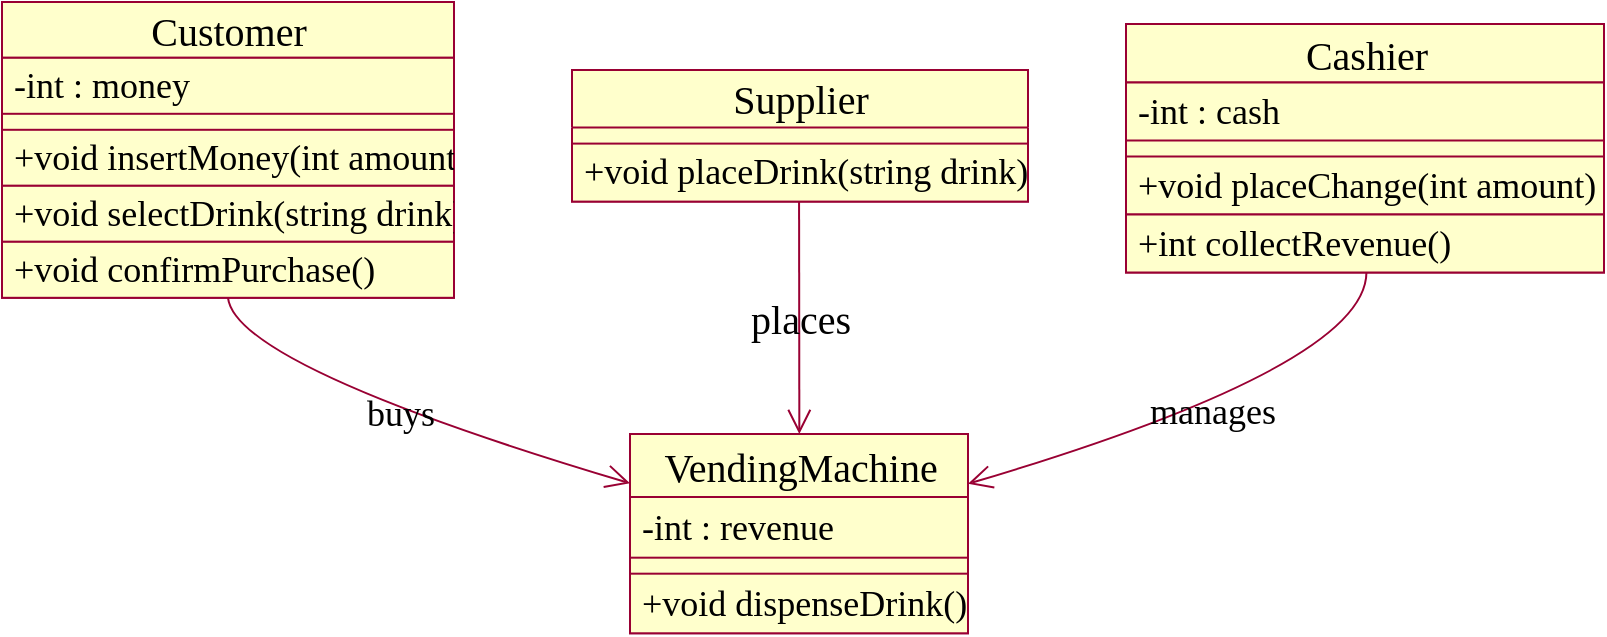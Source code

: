 <mxfile version="24.2.0" type="github">
  <diagram name="第 1 页" id="VYdLFaJAP4kFVj9BPcVq">
    <mxGraphModel dx="655" dy="436" grid="0" gridSize="10" guides="1" tooltips="1" connect="1" arrows="1" fold="1" page="0" pageScale="1" pageWidth="827" pageHeight="1169" background="none" math="0" shadow="0">
      <root>
        <mxCell id="0" />
        <mxCell id="1" parent="0" />
        <mxCell id="P23xTzHWZnVeG8Gc9Mip-91" value="Customer" style="swimlane;fontStyle=0;align=center;verticalAlign=middle;childLayout=stackLayout;horizontal=1;startSize=27.9;horizontalStack=0;resizeParent=1;resizeParentMax=0;resizeLast=0;collapsible=0;marginBottom=0;strokeColor=#990033;fillColor=#FFFFCC;swimlaneFillColor=#FFFFCC;textShadow=0;fontFamily=文泉驿点阵宋体16px;fontColor=default;fontSize=20;spacingRight=0;labelBorderColor=none;labelBackgroundColor=none;html=1;" parent="1" vertex="1">
          <mxGeometry x="21" y="171" width="226" height="147.9" as="geometry" />
        </mxCell>
        <mxCell id="P23xTzHWZnVeG8Gc9Mip-92" value="-int : money" style="text;strokeColor=#990033;fillColor=#FFFFCC;align=left;verticalAlign=middle;spacingLeft=4;spacingRight=0;overflow=hidden;rotatable=0;points=[[0,0.5],[1,0.5]];portConstraint=eastwest;textShadow=0;fontFamily=文泉驿点阵宋体16px;labelBorderColor=none;labelBackgroundColor=none;html=1;fontSize=18;" parent="P23xTzHWZnVeG8Gc9Mip-91" vertex="1">
          <mxGeometry y="27.9" width="226" height="28" as="geometry" />
        </mxCell>
        <mxCell id="P23xTzHWZnVeG8Gc9Mip-93" value="" style="line;strokeWidth=1;fillColor=#FFFFCC;align=left;verticalAlign=middle;spacingTop=-1;spacingLeft=3;spacingRight=0;rotatable=0;labelPosition=right;points=[];portConstraint=eastwest;strokeColor=none;textShadow=0;fontFamily=文泉驿点阵宋体16px;labelBorderColor=none;labelBackgroundColor=none;html=1;fontSize=18;" parent="P23xTzHWZnVeG8Gc9Mip-91" vertex="1">
          <mxGeometry y="55.9" width="226" height="8" as="geometry" />
        </mxCell>
        <mxCell id="P23xTzHWZnVeG8Gc9Mip-94" value="+void insertMoney(int amount)" style="text;strokeColor=#990033;fillColor=#FFFFCC;align=left;verticalAlign=middle;spacingLeft=4;spacingRight=0;overflow=hidden;rotatable=0;points=[[0,0.5],[1,0.5]];portConstraint=eastwest;swimlaneFillColor=#FFFFCC;textShadow=0;fontFamily=文泉驿点阵宋体16px;labelBorderColor=none;labelBackgroundColor=none;html=1;fontSize=18;" parent="P23xTzHWZnVeG8Gc9Mip-91" vertex="1">
          <mxGeometry y="63.9" width="226" height="28" as="geometry" />
        </mxCell>
        <mxCell id="P23xTzHWZnVeG8Gc9Mip-95" value="+void selectDrink(string drink)" style="text;strokeColor=#990033;fillColor=#FFFFCC;align=left;verticalAlign=middle;spacingLeft=4;spacingRight=0;overflow=hidden;rotatable=0;points=[[0,0.5],[1,0.5]];portConstraint=eastwest;swimlaneFillColor=#FFFFCC;textShadow=0;fontFamily=文泉驿点阵宋体16px;labelBorderColor=none;labelBackgroundColor=none;html=1;fontSize=18;" parent="P23xTzHWZnVeG8Gc9Mip-91" vertex="1">
          <mxGeometry y="91.9" width="226" height="28" as="geometry" />
        </mxCell>
        <mxCell id="P23xTzHWZnVeG8Gc9Mip-96" value="+void confirmPurchase()" style="text;strokeColor=#990033;fillColor=#FFFFCC;align=left;verticalAlign=middle;spacingLeft=4;spacingRight=0;overflow=hidden;rotatable=0;points=[[0,0.5],[1,0.5]];portConstraint=eastwest;swimlaneFillColor=#FFFFCC;textShadow=0;fontFamily=文泉驿点阵宋体16px;labelBorderColor=none;labelBackgroundColor=none;html=1;fontSize=18;" parent="P23xTzHWZnVeG8Gc9Mip-91" vertex="1">
          <mxGeometry y="119.9" width="226" height="28" as="geometry" />
        </mxCell>
        <mxCell id="P23xTzHWZnVeG8Gc9Mip-97" value="Supplier" style="swimlane;fontStyle=0;align=center;verticalAlign=middle;childLayout=stackLayout;horizontal=1;startSize=28.8;horizontalStack=0;resizeParent=1;resizeParentMax=0;resizeLast=0;collapsible=0;marginBottom=0;strokeColor=#990033;fillColor=#FFFFCC;swimlaneFillColor=#FFFFCC;textShadow=0;fontFamily=文泉驿点阵宋体16px;fontSize=20;spacingRight=0;labelBorderColor=none;labelBackgroundColor=none;html=1;" parent="1" vertex="1">
          <mxGeometry x="306" y="205" width="228" height="65.8" as="geometry" />
        </mxCell>
        <mxCell id="P23xTzHWZnVeG8Gc9Mip-98" value="" style="line;strokeWidth=1;fillColor=#FFFFCC;align=left;verticalAlign=middle;spacingTop=-1;spacingLeft=3;spacingRight=0;rotatable=0;labelPosition=right;points=[];portConstraint=eastwest;strokeColor=none;swimlaneFillColor=#FFFFCC;textShadow=0;fontFamily=文泉驿点阵宋体16px;labelBorderColor=none;labelBackgroundColor=none;html=1;fontSize=18;" parent="P23xTzHWZnVeG8Gc9Mip-97" vertex="1">
          <mxGeometry y="28.8" width="228" height="8" as="geometry" />
        </mxCell>
        <mxCell id="P23xTzHWZnVeG8Gc9Mip-99" value="+void placeDrink(string drink)" style="text;strokeColor=#990033;fillColor=#FFFFCC;align=left;verticalAlign=middle;spacingLeft=4;spacingRight=0;overflow=hidden;rotatable=0;points=[[0,0.5],[1,0.5]];portConstraint=eastwest;swimlaneFillColor=#FFFFCC;textShadow=0;fontFamily=文泉驿点阵宋体16px;labelBorderColor=none;labelBackgroundColor=none;html=1;fontSize=18;" parent="P23xTzHWZnVeG8Gc9Mip-97" vertex="1">
          <mxGeometry y="36.8" width="228" height="29" as="geometry" />
        </mxCell>
        <mxCell id="P23xTzHWZnVeG8Gc9Mip-112" value="" style="edgeStyle=orthogonalEdgeStyle;rounded=0;orthogonalLoop=1;jettySize=auto;exitX=1;exitY=0.5;exitDx=0;exitDy=0;entryX=1.001;entryY=0.544;entryDx=0;entryDy=0;entryPerimeter=0;spacingRight=0;labelBorderColor=none;labelBackgroundColor=none;fontFamily=文泉驿点阵宋体16px;html=1;fontSize=18;" parent="P23xTzHWZnVeG8Gc9Mip-97" source="P23xTzHWZnVeG8Gc9Mip-97" target="P23xTzHWZnVeG8Gc9Mip-98" edge="1">
          <mxGeometry relative="1" as="geometry" />
        </mxCell>
        <mxCell id="P23xTzHWZnVeG8Gc9Mip-100" value="Cashier" style="swimlane;fontStyle=0;align=center;verticalAlign=middle;childLayout=stackLayout;horizontal=1;startSize=29.25;horizontalStack=0;resizeParent=1;resizeParentMax=0;resizeLast=0;collapsible=0;marginBottom=0;strokeColor=#990033;fillColor=#FFFFCC;swimlaneFillColor=#FFFFCC;textShadow=0;fontFamily=文泉驿点阵宋体16px;fontSize=20;spacingRight=0;labelBorderColor=none;labelBackgroundColor=none;html=1;" parent="1" vertex="1">
          <mxGeometry x="583" y="182" width="239" height="124.25" as="geometry" />
        </mxCell>
        <mxCell id="P23xTzHWZnVeG8Gc9Mip-101" value="-int : cash" style="text;strokeColor=#990033;fillColor=#FFFFCC;align=left;verticalAlign=middle;spacingLeft=4;spacingRight=0;overflow=hidden;rotatable=0;points=[[0,0.5],[1,0.5]];portConstraint=eastwest;swimlaneFillColor=#FFFFCC;textShadow=0;fontFamily=文泉驿点阵宋体16px;labelBorderColor=none;labelBackgroundColor=none;html=1;fontSize=18;" parent="P23xTzHWZnVeG8Gc9Mip-100" vertex="1">
          <mxGeometry y="29.25" width="239" height="29" as="geometry" />
        </mxCell>
        <mxCell id="P23xTzHWZnVeG8Gc9Mip-102" value="" style="line;strokeWidth=1;fillColor=#FFFFCC;align=left;verticalAlign=middle;spacingTop=-1;spacingLeft=3;spacingRight=0;rotatable=0;labelPosition=right;points=[];portConstraint=eastwest;strokeColor=none;swimlaneFillColor=#FFFFCC;textShadow=0;fontFamily=文泉驿点阵宋体16px;labelBorderColor=none;labelBackgroundColor=none;html=1;fontSize=18;" parent="P23xTzHWZnVeG8Gc9Mip-100" vertex="1">
          <mxGeometry y="58.25" width="239" height="8" as="geometry" />
        </mxCell>
        <mxCell id="P23xTzHWZnVeG8Gc9Mip-103" value="+void placeChange(int amount)" style="text;strokeColor=#990033;fillColor=#FFFFCC;align=left;verticalAlign=middle;spacingLeft=4;spacingRight=0;overflow=hidden;rotatable=0;points=[[0,0.5],[1,0.5]];portConstraint=eastwest;swimlaneFillColor=#FFFFCC;textShadow=0;fontFamily=文泉驿点阵宋体16px;labelBorderColor=none;labelBackgroundColor=none;html=1;fontSize=18;" parent="P23xTzHWZnVeG8Gc9Mip-100" vertex="1">
          <mxGeometry y="66.25" width="239" height="29" as="geometry" />
        </mxCell>
        <mxCell id="P23xTzHWZnVeG8Gc9Mip-104" value="+int collectRevenue()" style="text;strokeColor=#990033;fillColor=#FFFFCC;align=left;verticalAlign=middle;spacingLeft=4;spacingRight=0;overflow=hidden;rotatable=0;points=[[0,0.5],[1,0.5]];portConstraint=eastwest;swimlaneFillColor=#FFFFCC;textShadow=0;fontFamily=文泉驿点阵宋体16px;labelBorderColor=none;labelBackgroundColor=none;html=1;fontSize=18;" parent="P23xTzHWZnVeG8Gc9Mip-100" vertex="1">
          <mxGeometry y="95.25" width="239" height="29" as="geometry" />
        </mxCell>
        <mxCell id="P23xTzHWZnVeG8Gc9Mip-105" value="VendingMachine" style="swimlane;fontStyle=0;align=center;verticalAlign=middle;childLayout=stackLayout;horizontal=1;startSize=31.5;horizontalStack=0;resizeParent=1;resizeParentMax=0;resizeLast=0;collapsible=0;marginBottom=0;strokeColor=#990033;fillColor=#FFFFCC;swimlaneFillColor=#FFFFCC;textShadow=0;fontFamily=文泉驿点阵宋体16px;fontSize=20;spacingRight=0;labelBorderColor=none;labelBackgroundColor=none;html=1;" parent="1" vertex="1">
          <mxGeometry x="335" y="387" width="169" height="99.64" as="geometry" />
        </mxCell>
        <mxCell id="P23xTzHWZnVeG8Gc9Mip-106" value="-int : revenue" style="text;strokeColor=#990033;fillColor=#FFFFCC;align=left;verticalAlign=middle;spacingLeft=4;spacingRight=0;overflow=hidden;rotatable=0;points=[[0,0.5],[1,0.5]];portConstraint=eastwest;swimlaneFillColor=#FFFFCC;labelBackgroundColor=none;textShadow=0;fontFamily=文泉驿点阵宋体16px;aspect=fixed;labelBorderColor=none;html=1;fontSize=18;" parent="P23xTzHWZnVeG8Gc9Mip-105" vertex="1">
          <mxGeometry y="31.5" width="169" height="30.34" as="geometry" />
        </mxCell>
        <mxCell id="P23xTzHWZnVeG8Gc9Mip-107" value="" style="line;strokeWidth=1;fillColor=#FFFFCC;align=left;verticalAlign=middle;spacingTop=-1;spacingLeft=3;spacingRight=0;rotatable=0;labelPosition=right;points=[];portConstraint=eastwest;strokeColor=none;swimlaneFillColor=#FFFFCC;textShadow=0;fontFamily=文泉驿点阵宋体16px;labelBorderColor=none;labelBackgroundColor=none;html=1;fontSize=18;" parent="P23xTzHWZnVeG8Gc9Mip-105" vertex="1">
          <mxGeometry y="61.84" width="169" height="8" as="geometry" />
        </mxCell>
        <mxCell id="P23xTzHWZnVeG8Gc9Mip-108" value="+void dispenseDrink()" style="text;strokeColor=#990033;fillColor=#FFFFCC;align=left;verticalAlign=middle;spacingLeft=4;spacingRight=0;overflow=hidden;rotatable=0;points=[[0,0.5],[1,0.5]];portConstraint=eastwest;swimlaneFillColor=#FFFFCC;textShadow=0;fontFamily=文泉驿点阵宋体16px;aspect=fixed;labelBorderColor=none;labelBackgroundColor=none;html=1;fontSize=18;" parent="P23xTzHWZnVeG8Gc9Mip-105" vertex="1">
          <mxGeometry y="69.84" width="169" height="29.8" as="geometry" />
        </mxCell>
        <mxCell id="P23xTzHWZnVeG8Gc9Mip-109" value="buys" style="curved=1;startArrow=none;endArrow=open;exitX=0.5;exitY=0.997;entryX=0.001;entryY=0.248;rounded=0;endFill=0;endSize=10;strokeColor=#990033;textShadow=0;fontFamily=文泉驿点阵宋体16px;verticalAlign=middle;spacingRight=0;labelBorderColor=none;labelBackgroundColor=none;html=1;fontSize=18;" parent="1" source="P23xTzHWZnVeG8Gc9Mip-91" target="P23xTzHWZnVeG8Gc9Mip-105" edge="1">
          <mxGeometry relative="1" as="geometry">
            <Array as="points">
              <mxPoint x="138" y="353" />
            </Array>
          </mxGeometry>
        </mxCell>
        <mxCell id="P23xTzHWZnVeG8Gc9Mip-110" value="places" style="curved=1;startArrow=none;endArrow=open;exitX=0.498;exitY=0.997;entryX=0.501;entryY=0;rounded=0;endFill=0;endSize=10;strokeColor=#990033;textShadow=0;fontFamily=文泉驿点阵宋体16px;verticalAlign=middle;spacingRight=0;labelBorderColor=none;labelBackgroundColor=none;html=1;fontSize=20;" parent="1" source="P23xTzHWZnVeG8Gc9Mip-97" target="P23xTzHWZnVeG8Gc9Mip-105" edge="1">
          <mxGeometry relative="1" as="geometry">
            <Array as="points" />
          </mxGeometry>
        </mxCell>
        <mxCell id="P23xTzHWZnVeG8Gc9Mip-111" value="manages" style="curved=1;startArrow=none;endArrow=open;exitX=0.503;exitY=1.002;entryX=1.0;entryY=0.25;rounded=0;endFill=0;endSize=10;strokeColor=#990033;textShadow=0;fontFamily=文泉驿点阵宋体16px;verticalAlign=middle;spacingRight=0;labelBorderColor=none;labelBackgroundColor=none;html=1;fontSize=18;" parent="1" source="P23xTzHWZnVeG8Gc9Mip-100" target="P23xTzHWZnVeG8Gc9Mip-105" edge="1">
          <mxGeometry relative="1" as="geometry">
            <Array as="points">
              <mxPoint x="703" y="353" />
            </Array>
          </mxGeometry>
        </mxCell>
      </root>
    </mxGraphModel>
  </diagram>
</mxfile>

